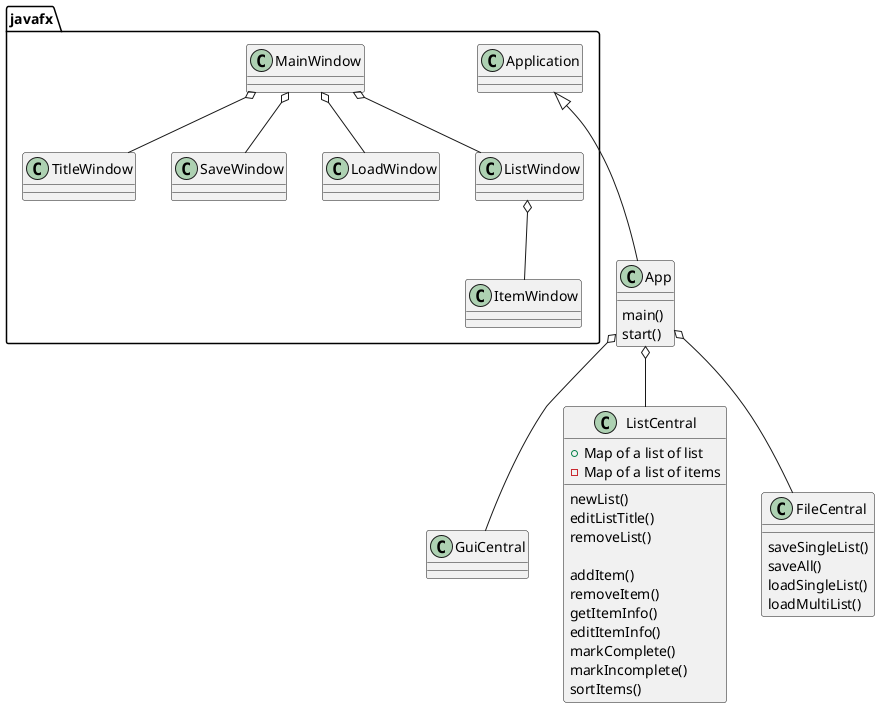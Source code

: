 @startuml
'https://plantuml.com/class-diagram

class App {
    main()
    start()
}

class GuiCentral{}

class ListCentral {
    +Map of a list of list
    -Map of a list of items

    newList()
    editListTitle()
    removeList()

    addItem()
    removeItem()
    getItemInfo()
    editItemInfo()
    markComplete()
    markIncomplete()
    sortItems()
}

class FileCentral {
    saveSingleList()
    saveAll()
    loadSingleList()
    loadMultiList()
}

javafx.Application <|--- App
javafx.MainWindow o-- javafx.TitleWindow
javafx.MainWindow o-- javafx.SaveWindow
javafx.MainWindow o-- javafx.LoadWindow
javafx.MainWindow o-- javafx.ListWindow
javafx.ListWindow o-- javafx.ItemWindow

App o-- ListCentral
App o-- FileCentral
App o-- GuiCentral

@enduml
